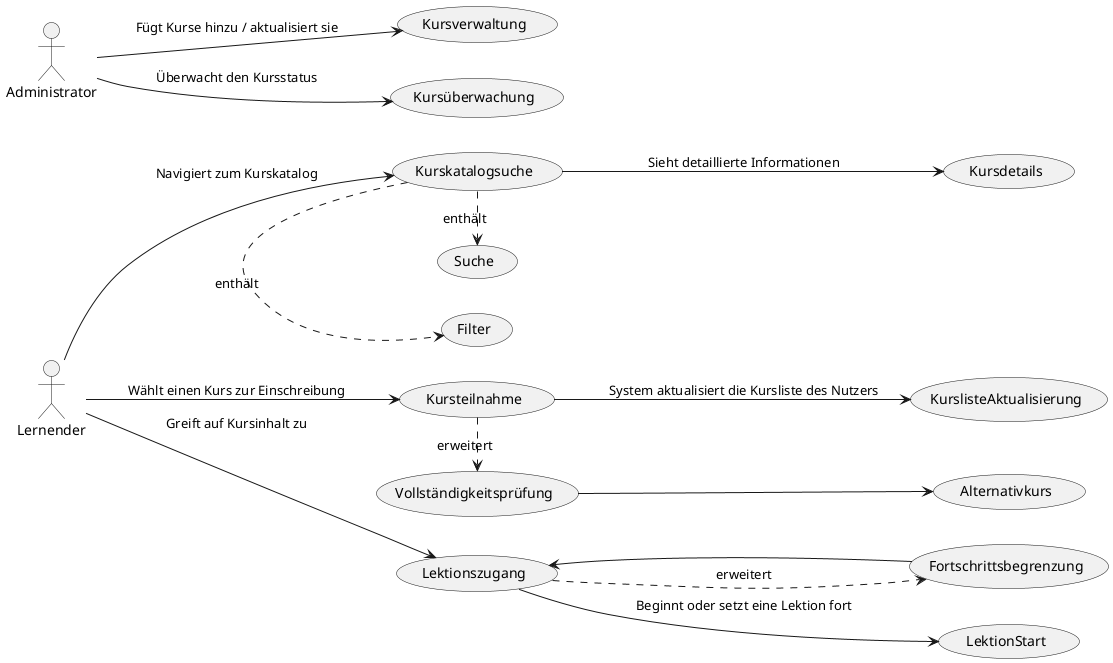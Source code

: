 @startuml
left to right direction

actor Administrator as A
actor Lernender as L

A --> (Kursverwaltung): "Fügt Kurse hinzu / aktualisiert sie"
A --> (Kursüberwachung): "Überwacht den Kursstatus"

L --> (Kurskatalogsuche): "Navigiert zum Kurskatalog"
(Kurskatalogsuche) --> (Kursdetails): "Sieht detaillierte Informationen"

L --> (Kursteilnahme): "Wählt einen Kurs zur Einschreibung"
(Kursteilnahme) --> (KurslisteAktualisierung): "System aktualisiert die Kursliste des Nutzers"

L --> (Lektionszugang): "Greift auf Kursinhalt zu"
(Lektionszugang) --> (LektionStart): "Beginnt oder setzt eine Lektion fort"

(Kurskatalogsuche) .> (Filter): "enthält"
(Kurskatalogsuche) .> (Suche): "enthält"

(Kursteilnahme) .> (Vollständigkeitsprüfung): "erweitert"
(Vollständigkeitsprüfung) --> (Alternativkurs)

(Lektionszugang) .> (Fortschrittsbegrenzung): "erweitert"
(Fortschrittsbegrenzung) --> (Lektionszugang)

@enduml
